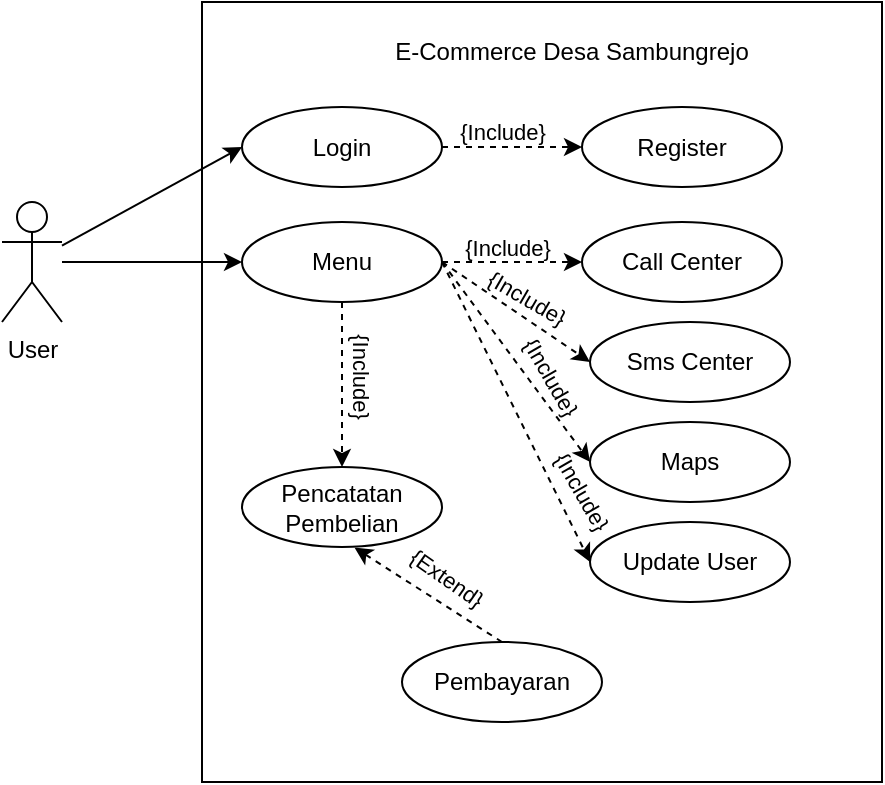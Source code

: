 <mxfile version="15.7.3" type="github">
  <diagram id="TsgpJBJYaopXEeFjQ_am" name="Page-1">
    <mxGraphModel dx="593" dy="318" grid="1" gridSize="10" guides="1" tooltips="1" connect="1" arrows="1" fold="1" page="1" pageScale="1" pageWidth="827" pageHeight="1169" math="0" shadow="0">
      <root>
        <mxCell id="0" />
        <mxCell id="1" parent="0" />
        <mxCell id="UQkqmiUDQakrQ5Geq1O5-1" value="User" style="shape=umlActor;verticalLabelPosition=bottom;verticalAlign=top;html=1;outlineConnect=0;" vertex="1" parent="1">
          <mxGeometry x="70" y="330" width="30" height="60" as="geometry" />
        </mxCell>
        <mxCell id="UQkqmiUDQakrQ5Geq1O5-3" value="" style="rounded=0;whiteSpace=wrap;html=1;" vertex="1" parent="1">
          <mxGeometry x="170" y="230" width="340" height="390" as="geometry" />
        </mxCell>
        <mxCell id="UQkqmiUDQakrQ5Geq1O5-4" value="E-Commerce Desa Sambungrejo" style="text;html=1;strokeColor=none;fillColor=none;align=center;verticalAlign=middle;whiteSpace=wrap;rounded=0;" vertex="1" parent="1">
          <mxGeometry x="260" y="240" width="190" height="30" as="geometry" />
        </mxCell>
        <mxCell id="UQkqmiUDQakrQ5Geq1O5-5" value="Login" style="ellipse;whiteSpace=wrap;html=1;" vertex="1" parent="1">
          <mxGeometry x="190" y="282.5" width="100" height="40" as="geometry" />
        </mxCell>
        <mxCell id="UQkqmiUDQakrQ5Geq1O5-6" value="Register" style="ellipse;whiteSpace=wrap;html=1;" vertex="1" parent="1">
          <mxGeometry x="360" y="282.5" width="100" height="40" as="geometry" />
        </mxCell>
        <mxCell id="UQkqmiUDQakrQ5Geq1O5-7" value="" style="endArrow=classic;html=1;rounded=0;entryX=0;entryY=0.5;entryDx=0;entryDy=0;" edge="1" parent="1" source="UQkqmiUDQakrQ5Geq1O5-1" target="UQkqmiUDQakrQ5Geq1O5-5">
          <mxGeometry width="50" height="50" relative="1" as="geometry">
            <mxPoint x="390" y="430" as="sourcePoint" />
            <mxPoint x="180.0" y="410" as="targetPoint" />
          </mxGeometry>
        </mxCell>
        <mxCell id="UQkqmiUDQakrQ5Geq1O5-9" value="Menu" style="ellipse;whiteSpace=wrap;html=1;" vertex="1" parent="1">
          <mxGeometry x="190" y="340" width="100" height="40" as="geometry" />
        </mxCell>
        <mxCell id="UQkqmiUDQakrQ5Geq1O5-10" value="Pembayaran" style="ellipse;whiteSpace=wrap;html=1;" vertex="1" parent="1">
          <mxGeometry x="270" y="550" width="100" height="40" as="geometry" />
        </mxCell>
        <mxCell id="UQkqmiUDQakrQ5Geq1O5-11" value="Pencatatan Pembelian" style="ellipse;whiteSpace=wrap;html=1;" vertex="1" parent="1">
          <mxGeometry x="190" y="462.5" width="100" height="40" as="geometry" />
        </mxCell>
        <mxCell id="UQkqmiUDQakrQ5Geq1O5-19" value="&lt;font style=&quot;font-size: 11px&quot;&gt;{Include}&lt;/font&gt;" style="text;html=1;strokeColor=none;fillColor=none;align=center;verticalAlign=middle;whiteSpace=wrap;rounded=0;rotation=0;" vertex="1" parent="1">
          <mxGeometry x="317.5" y="282.5" width="5" height="25" as="geometry" />
        </mxCell>
        <mxCell id="UQkqmiUDQakrQ5Geq1O5-25" value="" style="endArrow=classic;html=1;rounded=0;fontSize=11;entryX=0;entryY=0.5;entryDx=0;entryDy=0;" edge="1" parent="1" source="UQkqmiUDQakrQ5Geq1O5-1" target="UQkqmiUDQakrQ5Geq1O5-9">
          <mxGeometry width="50" height="50" relative="1" as="geometry">
            <mxPoint x="290" y="460" as="sourcePoint" />
            <mxPoint x="340" y="410" as="targetPoint" />
          </mxGeometry>
        </mxCell>
        <mxCell id="UQkqmiUDQakrQ5Geq1O5-29" value="" style="endArrow=classic;html=1;rounded=0;fontSize=11;entryX=0.563;entryY=1.008;entryDx=0;entryDy=0;dashed=1;entryPerimeter=0;exitX=0.5;exitY=0;exitDx=0;exitDy=0;" edge="1" parent="1" source="UQkqmiUDQakrQ5Geq1O5-10" target="UQkqmiUDQakrQ5Geq1O5-11">
          <mxGeometry width="50" height="50" relative="1" as="geometry">
            <mxPoint x="280" y="460" as="sourcePoint" />
            <mxPoint x="340" y="420" as="targetPoint" />
          </mxGeometry>
        </mxCell>
        <mxCell id="UQkqmiUDQakrQ5Geq1O5-31" value="&lt;font style=&quot;font-size: 11px&quot;&gt;{Include}&lt;/font&gt;" style="text;html=1;strokeColor=none;fillColor=none;align=center;verticalAlign=middle;whiteSpace=wrap;rounded=0;rotation=90;" vertex="1" parent="1">
          <mxGeometry x="230" y="405" width="40" height="25" as="geometry" />
        </mxCell>
        <mxCell id="UQkqmiUDQakrQ5Geq1O5-35" value="" style="endArrow=classic;html=1;rounded=0;dashed=1;fontSize=11;exitX=1;exitY=0.5;exitDx=0;exitDy=0;entryX=0;entryY=0.5;entryDx=0;entryDy=0;" edge="1" parent="1" source="UQkqmiUDQakrQ5Geq1O5-5" target="UQkqmiUDQakrQ5Geq1O5-6">
          <mxGeometry width="50" height="50" relative="1" as="geometry">
            <mxPoint x="300" y="400" as="sourcePoint" />
            <mxPoint x="350" y="350" as="targetPoint" />
          </mxGeometry>
        </mxCell>
        <mxCell id="UQkqmiUDQakrQ5Geq1O5-36" value="Call Center" style="ellipse;whiteSpace=wrap;html=1;" vertex="1" parent="1">
          <mxGeometry x="360" y="340" width="100" height="40" as="geometry" />
        </mxCell>
        <mxCell id="UQkqmiUDQakrQ5Geq1O5-37" value="" style="endArrow=classic;html=1;rounded=0;dashed=1;fontSize=11;exitX=1;exitY=0.5;exitDx=0;exitDy=0;entryX=0;entryY=0.5;entryDx=0;entryDy=0;" edge="1" parent="1" source="UQkqmiUDQakrQ5Geq1O5-9" target="UQkqmiUDQakrQ5Geq1O5-36">
          <mxGeometry width="50" height="50" relative="1" as="geometry">
            <mxPoint x="300" y="400" as="sourcePoint" />
            <mxPoint x="350" y="350" as="targetPoint" />
          </mxGeometry>
        </mxCell>
        <mxCell id="UQkqmiUDQakrQ5Geq1O5-38" value="Sms Center" style="ellipse;whiteSpace=wrap;html=1;" vertex="1" parent="1">
          <mxGeometry x="364" y="390" width="100" height="40" as="geometry" />
        </mxCell>
        <mxCell id="UQkqmiUDQakrQ5Geq1O5-40" value="Maps" style="ellipse;whiteSpace=wrap;html=1;" vertex="1" parent="1">
          <mxGeometry x="364" y="440" width="100" height="40" as="geometry" />
        </mxCell>
        <mxCell id="UQkqmiUDQakrQ5Geq1O5-41" value="Update User" style="ellipse;whiteSpace=wrap;html=1;" vertex="1" parent="1">
          <mxGeometry x="364" y="490" width="100" height="40" as="geometry" />
        </mxCell>
        <mxCell id="UQkqmiUDQakrQ5Geq1O5-44" value="" style="endArrow=classic;html=1;rounded=0;dashed=1;fontSize=11;entryX=0;entryY=0.5;entryDx=0;entryDy=0;" edge="1" parent="1" target="UQkqmiUDQakrQ5Geq1O5-38">
          <mxGeometry width="50" height="50" relative="1" as="geometry">
            <mxPoint x="290" y="360" as="sourcePoint" />
            <mxPoint x="350" y="410" as="targetPoint" />
          </mxGeometry>
        </mxCell>
        <mxCell id="UQkqmiUDQakrQ5Geq1O5-45" value="" style="endArrow=classic;html=1;rounded=0;dashed=1;fontSize=11;entryX=0;entryY=0.5;entryDx=0;entryDy=0;" edge="1" parent="1" target="UQkqmiUDQakrQ5Geq1O5-40">
          <mxGeometry width="50" height="50" relative="1" as="geometry">
            <mxPoint x="290" y="360" as="sourcePoint" />
            <mxPoint x="350" y="410" as="targetPoint" />
          </mxGeometry>
        </mxCell>
        <mxCell id="UQkqmiUDQakrQ5Geq1O5-46" value="" style="endArrow=classic;html=1;rounded=0;dashed=1;fontSize=11;entryX=0;entryY=0.5;entryDx=0;entryDy=0;" edge="1" parent="1" target="UQkqmiUDQakrQ5Geq1O5-41">
          <mxGeometry width="50" height="50" relative="1" as="geometry">
            <mxPoint x="290" y="360" as="sourcePoint" />
            <mxPoint x="350" y="410" as="targetPoint" />
          </mxGeometry>
        </mxCell>
        <mxCell id="UQkqmiUDQakrQ5Geq1O5-47" value="&lt;font style=&quot;font-size: 11px&quot;&gt;{Include}&lt;/font&gt;" style="text;html=1;strokeColor=none;fillColor=none;align=center;verticalAlign=middle;whiteSpace=wrap;rounded=0;rotation=0;" vertex="1" parent="1">
          <mxGeometry x="302.5" y="340" width="40" height="25" as="geometry" />
        </mxCell>
        <mxCell id="UQkqmiUDQakrQ5Geq1O5-48" value="&lt;font style=&quot;font-size: 11px&quot;&gt;{Include}&lt;/font&gt;" style="text;html=1;strokeColor=none;fillColor=none;align=center;verticalAlign=middle;whiteSpace=wrap;rounded=0;rotation=30;" vertex="1" parent="1">
          <mxGeometry x="312.5" y="365" width="40" height="25" as="geometry" />
        </mxCell>
        <mxCell id="UQkqmiUDQakrQ5Geq1O5-49" value="&lt;font style=&quot;font-size: 11px&quot;&gt;{Include}&lt;/font&gt;" style="text;html=1;strokeColor=none;fillColor=none;align=center;verticalAlign=middle;whiteSpace=wrap;rounded=0;rotation=60;" vertex="1" parent="1">
          <mxGeometry x="325" y="405" width="40" height="25" as="geometry" />
        </mxCell>
        <mxCell id="UQkqmiUDQakrQ5Geq1O5-50" value="&lt;font style=&quot;font-size: 11px&quot;&gt;{Include}&lt;/font&gt;" style="text;html=1;strokeColor=none;fillColor=none;align=center;verticalAlign=middle;whiteSpace=wrap;rounded=0;rotation=60;" vertex="1" parent="1">
          <mxGeometry x="340" y="462.5" width="40" height="25" as="geometry" />
        </mxCell>
        <mxCell id="UQkqmiUDQakrQ5Geq1O5-51" value="" style="endArrow=classic;html=1;rounded=0;dashed=1;fontSize=11;exitX=0.5;exitY=1;exitDx=0;exitDy=0;entryX=0.5;entryY=0;entryDx=0;entryDy=0;" edge="1" parent="1" source="UQkqmiUDQakrQ5Geq1O5-9" target="UQkqmiUDQakrQ5Geq1O5-11">
          <mxGeometry width="50" height="50" relative="1" as="geometry">
            <mxPoint x="300" y="460" as="sourcePoint" />
            <mxPoint x="350" y="410" as="targetPoint" />
          </mxGeometry>
        </mxCell>
        <mxCell id="UQkqmiUDQakrQ5Geq1O5-53" value="&lt;font style=&quot;font-size: 11px&quot;&gt;{Extend}&lt;/font&gt;" style="text;html=1;strokeColor=none;fillColor=none;align=center;verticalAlign=middle;whiteSpace=wrap;rounded=0;rotation=35;" vertex="1" parent="1">
          <mxGeometry x="272.5" y="505" width="40" height="25" as="geometry" />
        </mxCell>
      </root>
    </mxGraphModel>
  </diagram>
</mxfile>
